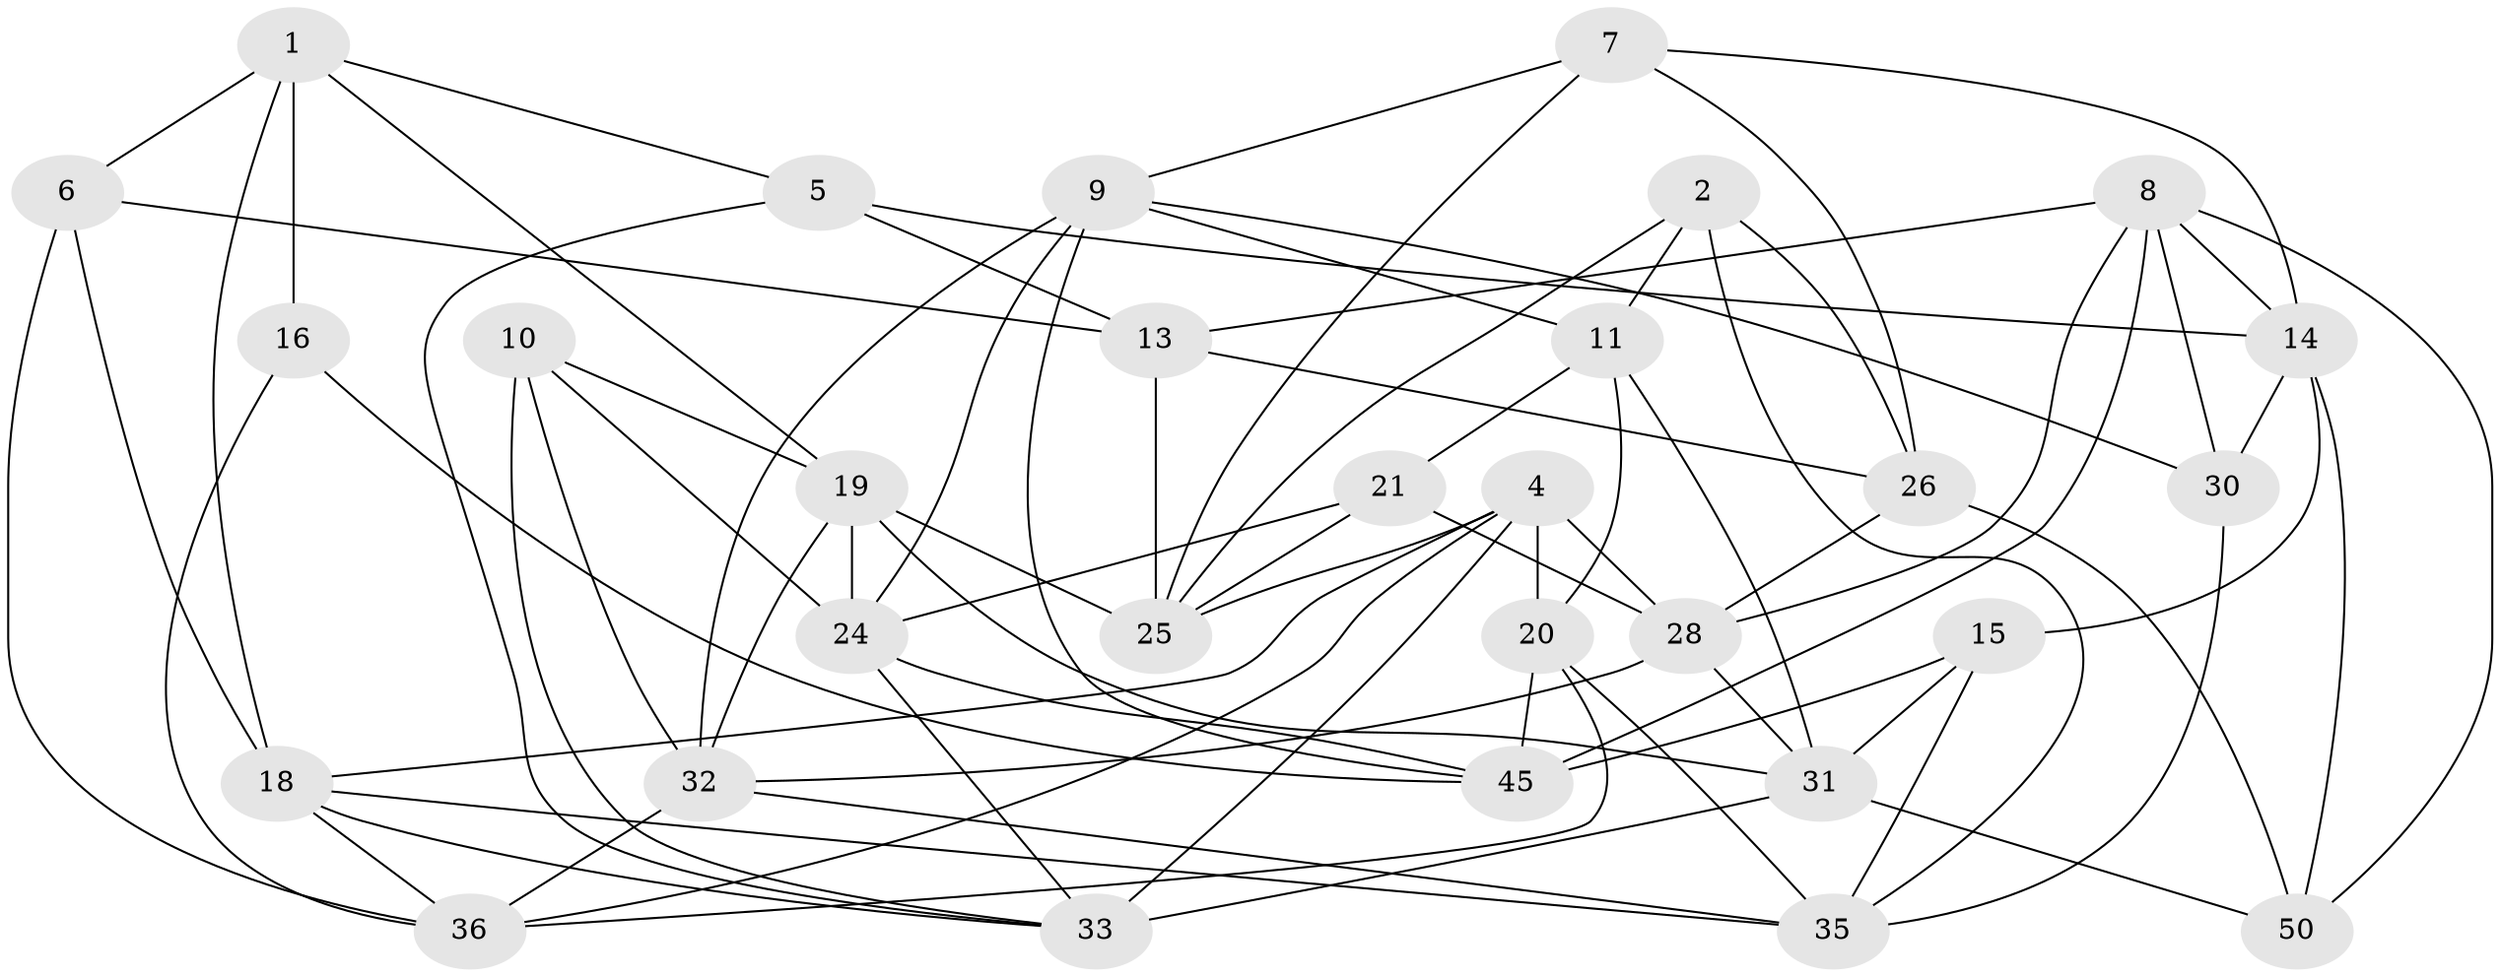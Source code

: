 // Generated by graph-tools (version 1.1) at 2025/24/03/03/25 07:24:25]
// undirected, 30 vertices, 77 edges
graph export_dot {
graph [start="1"]
  node [color=gray90,style=filled];
  1 [super="+3"];
  2;
  4 [super="+12"];
  5;
  6;
  7;
  8 [super="+34"];
  9 [super="+23"];
  10;
  11 [super="+17"];
  13 [super="+41"];
  14 [super="+40"];
  15;
  16;
  18 [super="+27"];
  19 [super="+39"];
  20 [super="+22"];
  21;
  24 [super="+44"];
  25 [super="+29"];
  26 [super="+43"];
  28 [super="+48"];
  30;
  31 [super="+42"];
  32 [super="+49"];
  33 [super="+37"];
  35 [super="+46"];
  36 [super="+38"];
  45 [super="+47"];
  50;
  1 -- 16 [weight=2];
  1 -- 18;
  1 -- 5;
  1 -- 6;
  1 -- 19;
  2 -- 11;
  2 -- 35;
  2 -- 26;
  2 -- 25;
  4 -- 18;
  4 -- 28;
  4 -- 25;
  4 -- 33;
  4 -- 20;
  4 -- 36;
  5 -- 14;
  5 -- 33;
  5 -- 13;
  6 -- 13;
  6 -- 36;
  6 -- 18;
  7 -- 26;
  7 -- 14;
  7 -- 25;
  7 -- 9;
  8 -- 28;
  8 -- 50;
  8 -- 30;
  8 -- 13;
  8 -- 45;
  8 -- 14;
  9 -- 45;
  9 -- 24;
  9 -- 30;
  9 -- 32;
  9 -- 11;
  10 -- 24;
  10 -- 19;
  10 -- 32;
  10 -- 33;
  11 -- 20 [weight=2];
  11 -- 21;
  11 -- 31;
  13 -- 26 [weight=2];
  13 -- 25;
  14 -- 50;
  14 -- 30;
  14 -- 15;
  15 -- 45;
  15 -- 31;
  15 -- 35;
  16 -- 36;
  16 -- 45;
  18 -- 36;
  18 -- 33;
  18 -- 35;
  19 -- 25;
  19 -- 31;
  19 -- 24;
  19 -- 32;
  20 -- 45;
  20 -- 35;
  20 -- 36;
  21 -- 24;
  21 -- 25;
  21 -- 28;
  24 -- 33;
  24 -- 45;
  26 -- 50;
  26 -- 28;
  28 -- 32;
  28 -- 31;
  30 -- 35;
  31 -- 33;
  31 -- 50;
  32 -- 36;
  32 -- 35;
}
